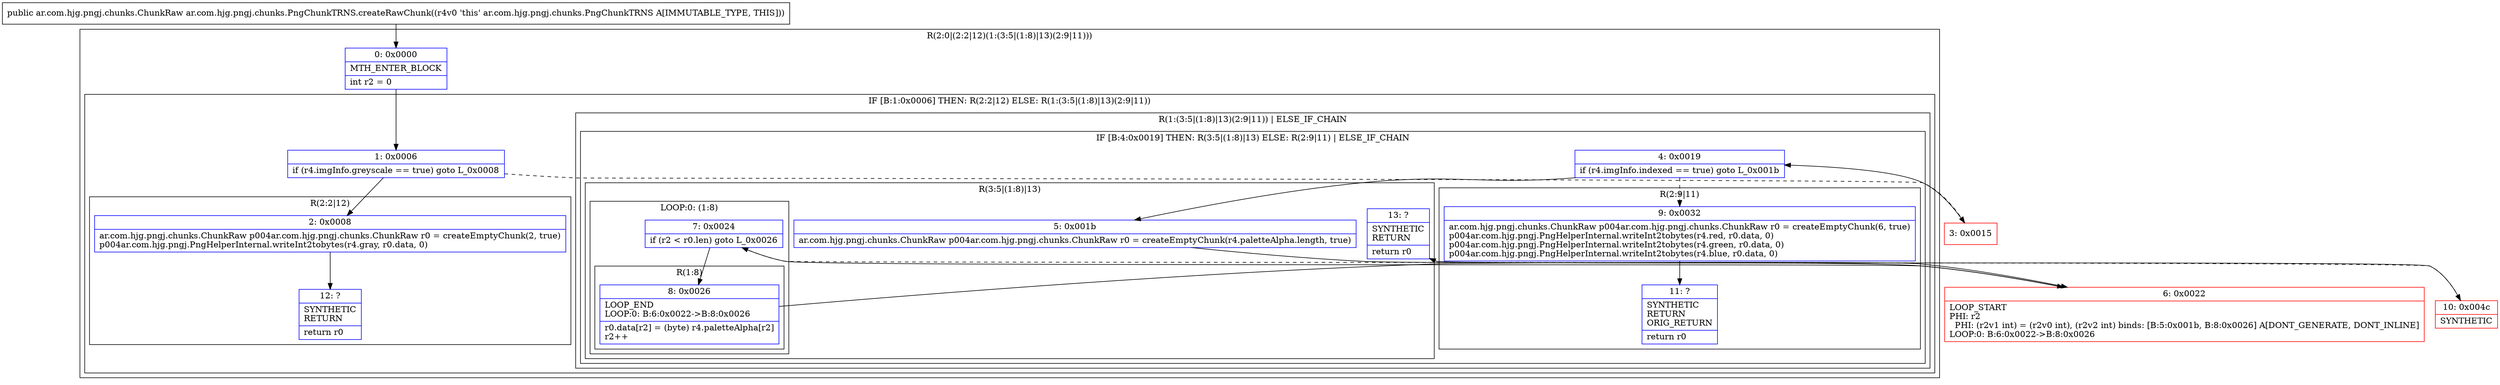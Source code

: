 digraph "CFG forar.com.hjg.pngj.chunks.PngChunkTRNS.createRawChunk()Lar\/com\/hjg\/pngj\/chunks\/ChunkRaw;" {
subgraph cluster_Region_1366818331 {
label = "R(2:0|(2:2|12)(1:(3:5|(1:8)|13)(2:9|11)))";
node [shape=record,color=blue];
Node_0 [shape=record,label="{0\:\ 0x0000|MTH_ENTER_BLOCK\l|int r2 = 0\l}"];
subgraph cluster_IfRegion_2018267852 {
label = "IF [B:1:0x0006] THEN: R(2:2|12) ELSE: R(1:(3:5|(1:8)|13)(2:9|11))";
node [shape=record,color=blue];
Node_1 [shape=record,label="{1\:\ 0x0006|if (r4.imgInfo.greyscale == true) goto L_0x0008\l}"];
subgraph cluster_Region_611441562 {
label = "R(2:2|12)";
node [shape=record,color=blue];
Node_2 [shape=record,label="{2\:\ 0x0008|ar.com.hjg.pngj.chunks.ChunkRaw p004ar.com.hjg.pngj.chunks.ChunkRaw r0 = createEmptyChunk(2, true)\lp004ar.com.hjg.pngj.PngHelperInternal.writeInt2tobytes(r4.gray, r0.data, 0)\l}"];
Node_12 [shape=record,label="{12\:\ ?|SYNTHETIC\lRETURN\l|return r0\l}"];
}
subgraph cluster_Region_618658057 {
label = "R(1:(3:5|(1:8)|13)(2:9|11)) | ELSE_IF_CHAIN\l";
node [shape=record,color=blue];
subgraph cluster_IfRegion_237420002 {
label = "IF [B:4:0x0019] THEN: R(3:5|(1:8)|13) ELSE: R(2:9|11) | ELSE_IF_CHAIN\l";
node [shape=record,color=blue];
Node_4 [shape=record,label="{4\:\ 0x0019|if (r4.imgInfo.indexed == true) goto L_0x001b\l}"];
subgraph cluster_Region_586321260 {
label = "R(3:5|(1:8)|13)";
node [shape=record,color=blue];
Node_5 [shape=record,label="{5\:\ 0x001b|ar.com.hjg.pngj.chunks.ChunkRaw p004ar.com.hjg.pngj.chunks.ChunkRaw r0 = createEmptyChunk(r4.paletteAlpha.length, true)\l}"];
subgraph cluster_LoopRegion_1937686383 {
label = "LOOP:0: (1:8)";
node [shape=record,color=blue];
Node_7 [shape=record,label="{7\:\ 0x0024|if (r2 \< r0.len) goto L_0x0026\l}"];
subgraph cluster_Region_24808299 {
label = "R(1:8)";
node [shape=record,color=blue];
Node_8 [shape=record,label="{8\:\ 0x0026|LOOP_END\lLOOP:0: B:6:0x0022\-\>B:8:0x0026\l|r0.data[r2] = (byte) r4.paletteAlpha[r2]\lr2++\l}"];
}
}
Node_13 [shape=record,label="{13\:\ ?|SYNTHETIC\lRETURN\l|return r0\l}"];
}
subgraph cluster_Region_1285236162 {
label = "R(2:9|11)";
node [shape=record,color=blue];
Node_9 [shape=record,label="{9\:\ 0x0032|ar.com.hjg.pngj.chunks.ChunkRaw p004ar.com.hjg.pngj.chunks.ChunkRaw r0 = createEmptyChunk(6, true)\lp004ar.com.hjg.pngj.PngHelperInternal.writeInt2tobytes(r4.red, r0.data, 0)\lp004ar.com.hjg.pngj.PngHelperInternal.writeInt2tobytes(r4.green, r0.data, 0)\lp004ar.com.hjg.pngj.PngHelperInternal.writeInt2tobytes(r4.blue, r0.data, 0)\l}"];
Node_11 [shape=record,label="{11\:\ ?|SYNTHETIC\lRETURN\lORIG_RETURN\l|return r0\l}"];
}
}
}
}
}
Node_3 [shape=record,color=red,label="{3\:\ 0x0015}"];
Node_6 [shape=record,color=red,label="{6\:\ 0x0022|LOOP_START\lPHI: r2 \l  PHI: (r2v1 int) = (r2v0 int), (r2v2 int) binds: [B:5:0x001b, B:8:0x0026] A[DONT_GENERATE, DONT_INLINE]\lLOOP:0: B:6:0x0022\-\>B:8:0x0026\l}"];
Node_10 [shape=record,color=red,label="{10\:\ 0x004c|SYNTHETIC\l}"];
MethodNode[shape=record,label="{public ar.com.hjg.pngj.chunks.ChunkRaw ar.com.hjg.pngj.chunks.PngChunkTRNS.createRawChunk((r4v0 'this' ar.com.hjg.pngj.chunks.PngChunkTRNS A[IMMUTABLE_TYPE, THIS])) }"];
MethodNode -> Node_0;
Node_0 -> Node_1;
Node_1 -> Node_2;
Node_1 -> Node_3[style=dashed];
Node_2 -> Node_12;
Node_4 -> Node_5;
Node_4 -> Node_9[style=dashed];
Node_5 -> Node_6;
Node_7 -> Node_8;
Node_7 -> Node_10[style=dashed];
Node_8 -> Node_6;
Node_9 -> Node_11;
Node_3 -> Node_4;
Node_6 -> Node_7;
Node_10 -> Node_13;
}

